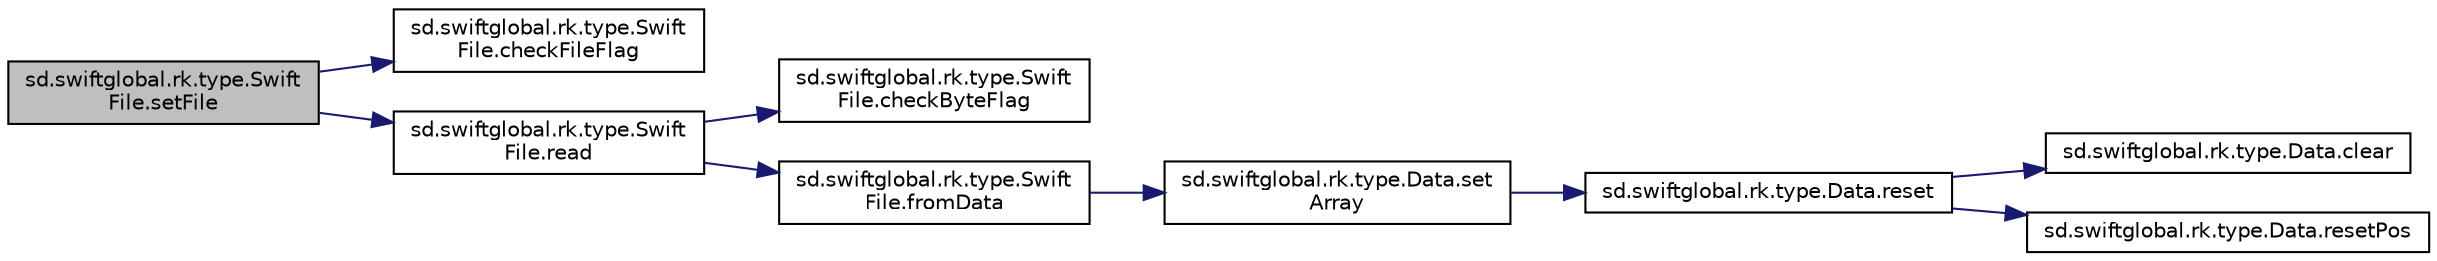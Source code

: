 digraph "sd.swiftglobal.rk.type.SwiftFile.setFile"
{
  edge [fontname="Helvetica",fontsize="10",labelfontname="Helvetica",labelfontsize="10"];
  node [fontname="Helvetica",fontsize="10",shape=record];
  rankdir="LR";
  Node1 [label="sd.swiftglobal.rk.type.Swift\lFile.setFile",height=0.2,width=0.4,color="black", fillcolor="grey75", style="filled", fontcolor="black"];
  Node1 -> Node2 [color="midnightblue",fontsize="10",style="solid",fontname="Helvetica"];
  Node2 [label="sd.swiftglobal.rk.type.Swift\lFile.checkFileFlag",height=0.2,width=0.4,color="black", fillcolor="white", style="filled",URL="$classsd_1_1swiftglobal_1_1rk_1_1type_1_1SwiftFile.html#a5b5816a22fa22320f6d78635c274bc7c"];
  Node1 -> Node3 [color="midnightblue",fontsize="10",style="solid",fontname="Helvetica"];
  Node3 [label="sd.swiftglobal.rk.type.Swift\lFile.read",height=0.2,width=0.4,color="black", fillcolor="white", style="filled",URL="$classsd_1_1swiftglobal_1_1rk_1_1type_1_1SwiftFile.html#a840309a5ea9e53989714dd5ad15483c2"];
  Node3 -> Node4 [color="midnightblue",fontsize="10",style="solid",fontname="Helvetica"];
  Node4 [label="sd.swiftglobal.rk.type.Swift\lFile.checkByteFlag",height=0.2,width=0.4,color="black", fillcolor="white", style="filled",URL="$classsd_1_1swiftglobal_1_1rk_1_1type_1_1SwiftFile.html#a5b3d3ef1b77ca22bbdabafab52b9f402"];
  Node3 -> Node5 [color="midnightblue",fontsize="10",style="solid",fontname="Helvetica"];
  Node5 [label="sd.swiftglobal.rk.type.Swift\lFile.fromData",height=0.2,width=0.4,color="black", fillcolor="white", style="filled",URL="$classsd_1_1swiftglobal_1_1rk_1_1type_1_1SwiftFile.html#aa4066f246405943ae81cd80e8bf75440"];
  Node5 -> Node6 [color="midnightblue",fontsize="10",style="solid",fontname="Helvetica"];
  Node6 [label="sd.swiftglobal.rk.type.Data.set\lArray",height=0.2,width=0.4,color="black", fillcolor="white", style="filled",URL="$classsd_1_1swiftglobal_1_1rk_1_1type_1_1Data.html#ab44cbb796b6b81066494d8d3aaa6d500"];
  Node6 -> Node7 [color="midnightblue",fontsize="10",style="solid",fontname="Helvetica"];
  Node7 [label="sd.swiftglobal.rk.type.Data.reset",height=0.2,width=0.4,color="black", fillcolor="white", style="filled",URL="$classsd_1_1swiftglobal_1_1rk_1_1type_1_1Data.html#a45433356c39bd090187592c410a0ca7d"];
  Node7 -> Node8 [color="midnightblue",fontsize="10",style="solid",fontname="Helvetica"];
  Node8 [label="sd.swiftglobal.rk.type.Data.clear",height=0.2,width=0.4,color="black", fillcolor="white", style="filled",URL="$classsd_1_1swiftglobal_1_1rk_1_1type_1_1Data.html#a127ca107d12e79a1bf40d0a75ad7e6cf"];
  Node7 -> Node9 [color="midnightblue",fontsize="10",style="solid",fontname="Helvetica"];
  Node9 [label="sd.swiftglobal.rk.type.Data.resetPos",height=0.2,width=0.4,color="black", fillcolor="white", style="filled",URL="$classsd_1_1swiftglobal_1_1rk_1_1type_1_1Data.html#aec5591f15662e3991d9162f46ca1c395"];
}
